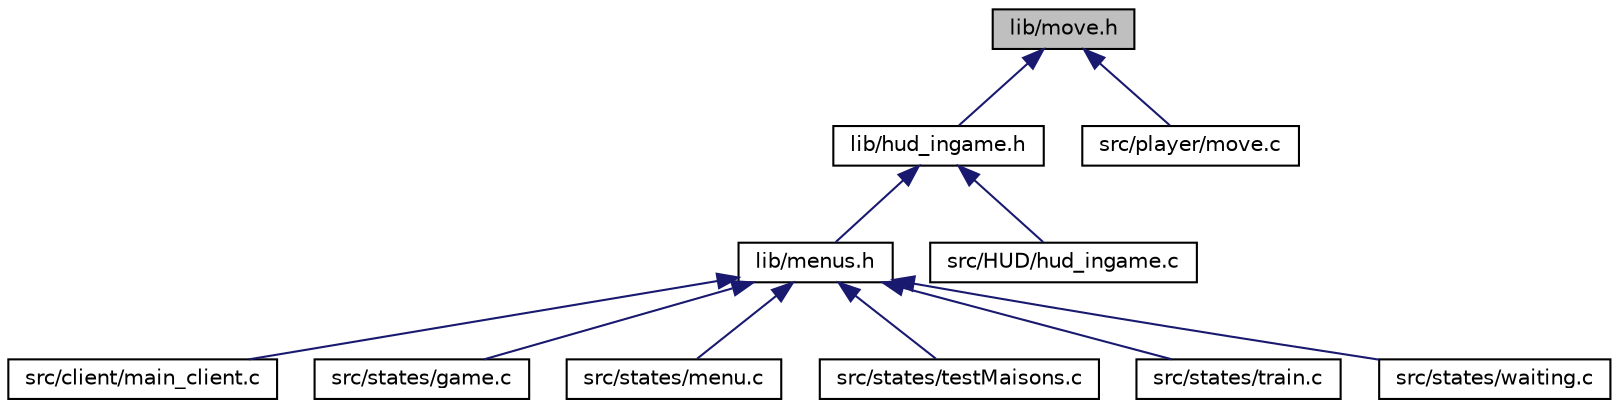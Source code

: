 digraph "lib/move.h"
{
 // LATEX_PDF_SIZE
  edge [fontname="Helvetica",fontsize="10",labelfontname="Helvetica",labelfontsize="10"];
  node [fontname="Helvetica",fontsize="10",shape=record];
  Node1 [label="lib/move.h",height=0.2,width=0.4,color="black", fillcolor="grey75", style="filled", fontcolor="black",tooltip="Header de move.c."];
  Node1 -> Node2 [dir="back",color="midnightblue",fontsize="10",style="solid",fontname="Helvetica"];
  Node2 [label="lib/hud_ingame.h",height=0.2,width=0.4,color="black", fillcolor="white", style="filled",URL="$hud__ingame_8h.html",tooltip="Header de hud_ingame.c."];
  Node2 -> Node3 [dir="back",color="midnightblue",fontsize="10",style="solid",fontname="Helvetica"];
  Node3 [label="lib/menus.h",height=0.2,width=0.4,color="black", fillcolor="white", style="filled",URL="$menus_8h.html",tooltip="Header commun aux différents statuts du jeu."];
  Node3 -> Node4 [dir="back",color="midnightblue",fontsize="10",style="solid",fontname="Helvetica"];
  Node4 [label="src/client/main_client.c",height=0.2,width=0.4,color="black", fillcolor="white", style="filled",URL="$main__client_8c.html",tooltip="Fonction principale du jeu."];
  Node3 -> Node5 [dir="back",color="midnightblue",fontsize="10",style="solid",fontname="Helvetica"];
  Node5 [label="src/states/game.c",height=0.2,width=0.4,color="black", fillcolor="white", style="filled",URL="$game_8c.html",tooltip="Déroulement du jeu dans l'état GAME."];
  Node3 -> Node6 [dir="back",color="midnightblue",fontsize="10",style="solid",fontname="Helvetica"];
  Node6 [label="src/states/menu.c",height=0.2,width=0.4,color="black", fillcolor="white", style="filled",URL="$menu_8c.html",tooltip="Déroulement du jeu dans l'état HOME."];
  Node3 -> Node7 [dir="back",color="midnightblue",fontsize="10",style="solid",fontname="Helvetica"];
  Node7 [label="src/states/testMaisons.c",height=0.2,width=0.4,color="black", fillcolor="white", style="filled",URL="$testMaisons_8c.html",tooltip="Déroulement du jeu dans l'état TEST_M."];
  Node3 -> Node8 [dir="back",color="midnightblue",fontsize="10",style="solid",fontname="Helvetica"];
  Node8 [label="src/states/train.c",height=0.2,width=0.4,color="black", fillcolor="white", style="filled",URL="$train_8c.html",tooltip="Déroulement du jeu dans l'état TRAIN."];
  Node3 -> Node9 [dir="back",color="midnightblue",fontsize="10",style="solid",fontname="Helvetica"];
  Node9 [label="src/states/waiting.c",height=0.2,width=0.4,color="black", fillcolor="white", style="filled",URL="$waiting_8c.html",tooltip="Déroulement du jeu dans l'état WAITING."];
  Node2 -> Node10 [dir="back",color="midnightblue",fontsize="10",style="solid",fontname="Helvetica"];
  Node10 [label="src/HUD/hud_ingame.c",height=0.2,width=0.4,color="black", fillcolor="white", style="filled",URL="$hud__ingame_8c.html",tooltip="Fonctions de déplacement."];
  Node1 -> Node11 [dir="back",color="midnightblue",fontsize="10",style="solid",fontname="Helvetica"];
  Node11 [label="src/player/move.c",height=0.2,width=0.4,color="black", fillcolor="white", style="filled",URL="$move_8c.html",tooltip="Fonctions de déplacement."];
}

